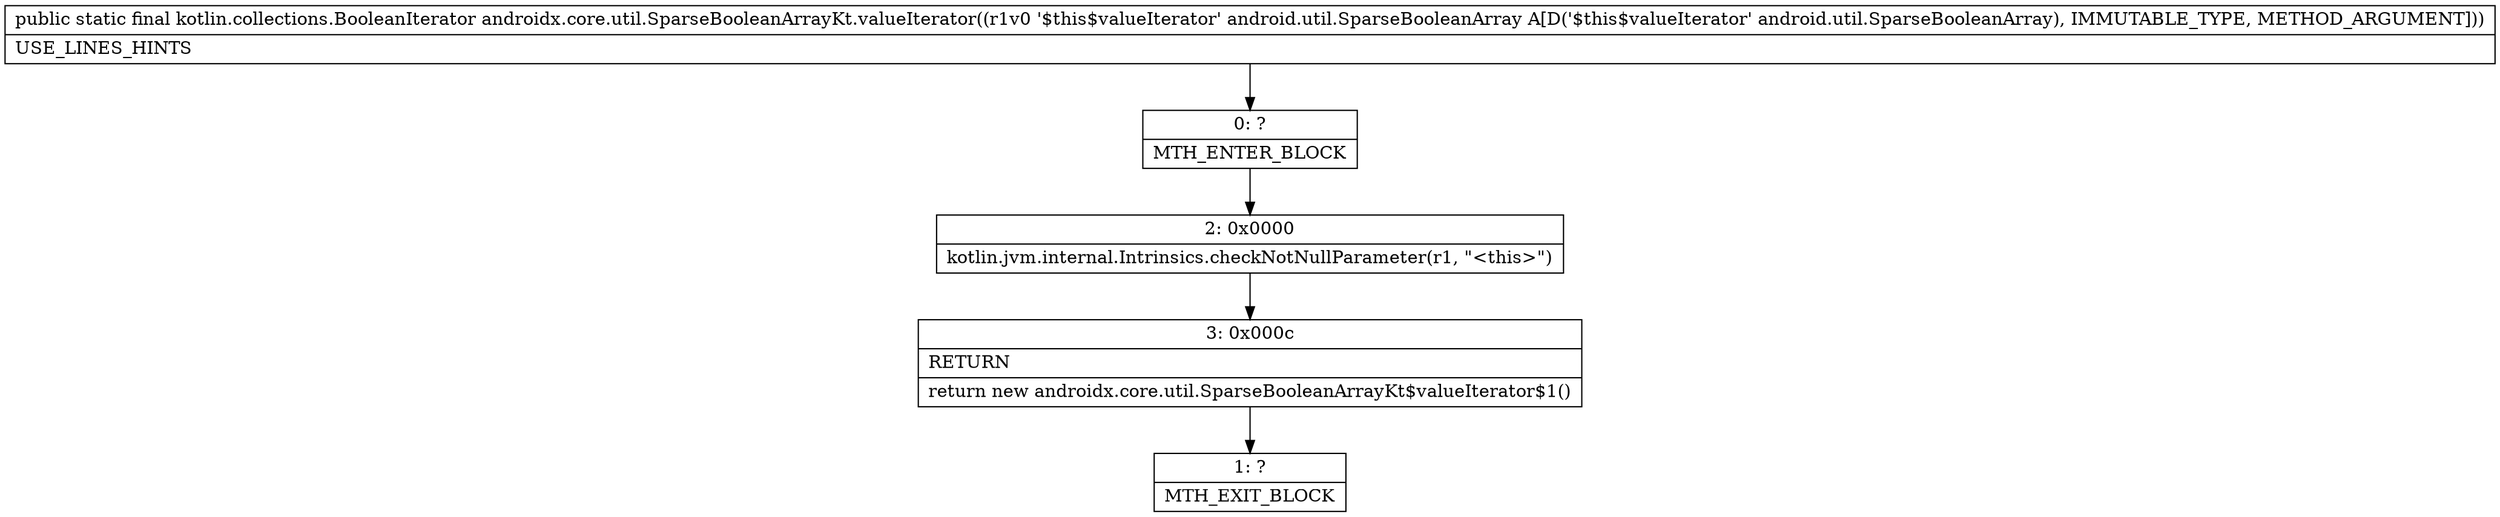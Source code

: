 digraph "CFG forandroidx.core.util.SparseBooleanArrayKt.valueIterator(Landroid\/util\/SparseBooleanArray;)Lkotlin\/collections\/BooleanIterator;" {
Node_0 [shape=record,label="{0\:\ ?|MTH_ENTER_BLOCK\l}"];
Node_2 [shape=record,label="{2\:\ 0x0000|kotlin.jvm.internal.Intrinsics.checkNotNullParameter(r1, \"\<this\>\")\l}"];
Node_3 [shape=record,label="{3\:\ 0x000c|RETURN\l|return new androidx.core.util.SparseBooleanArrayKt$valueIterator$1()\l}"];
Node_1 [shape=record,label="{1\:\ ?|MTH_EXIT_BLOCK\l}"];
MethodNode[shape=record,label="{public static final kotlin.collections.BooleanIterator androidx.core.util.SparseBooleanArrayKt.valueIterator((r1v0 '$this$valueIterator' android.util.SparseBooleanArray A[D('$this$valueIterator' android.util.SparseBooleanArray), IMMUTABLE_TYPE, METHOD_ARGUMENT]))  | USE_LINES_HINTS\l}"];
MethodNode -> Node_0;Node_0 -> Node_2;
Node_2 -> Node_3;
Node_3 -> Node_1;
}

